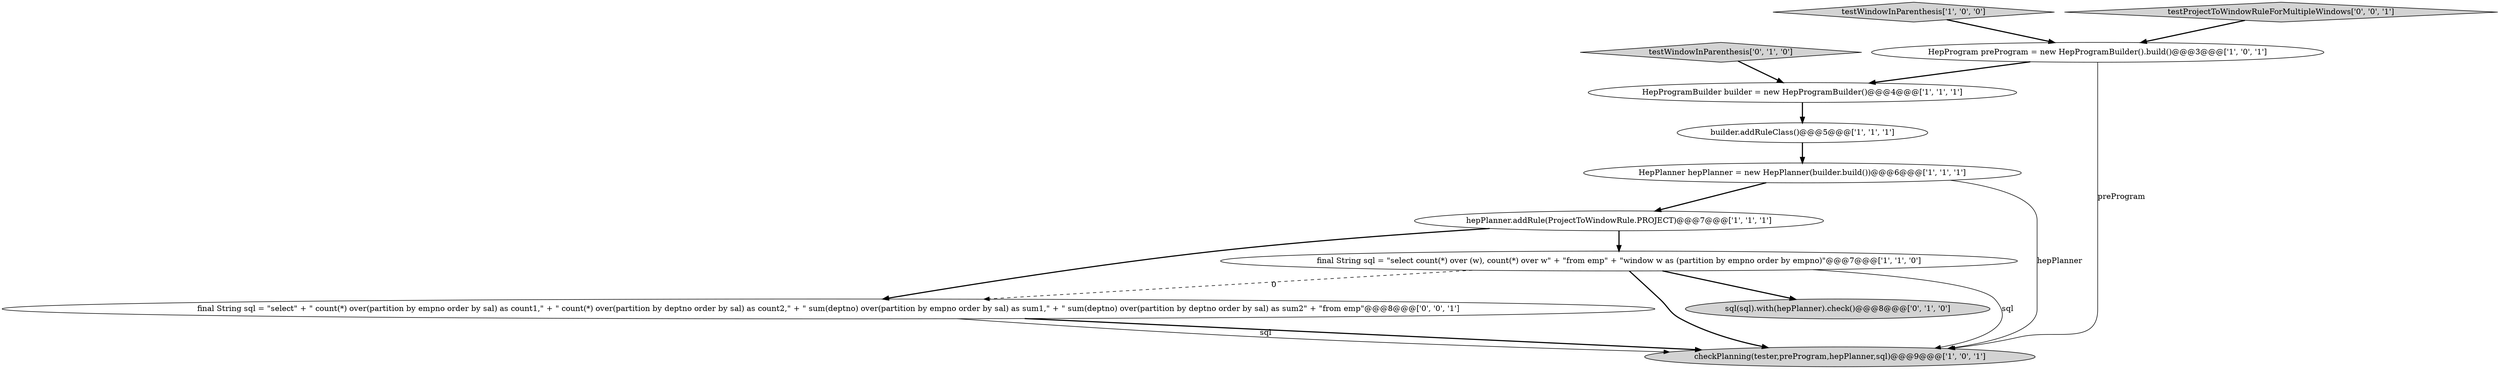 digraph {
3 [style = filled, label = "builder.addRuleClass()@@@5@@@['1', '1', '1']", fillcolor = white, shape = ellipse image = "AAA0AAABBB1BBB"];
0 [style = filled, label = "HepProgramBuilder builder = new HepProgramBuilder()@@@4@@@['1', '1', '1']", fillcolor = white, shape = ellipse image = "AAA0AAABBB1BBB"];
5 [style = filled, label = "testWindowInParenthesis['1', '0', '0']", fillcolor = lightgray, shape = diamond image = "AAA0AAABBB1BBB"];
4 [style = filled, label = "HepPlanner hepPlanner = new HepPlanner(builder.build())@@@6@@@['1', '1', '1']", fillcolor = white, shape = ellipse image = "AAA0AAABBB1BBB"];
7 [style = filled, label = "final String sql = \"select count(*) over (w), count(*) over w\" + \"from emp\" + \"window w as (partition by empno order by empno)\"@@@7@@@['1', '1', '0']", fillcolor = white, shape = ellipse image = "AAA0AAABBB1BBB"];
10 [style = filled, label = "testProjectToWindowRuleForMultipleWindows['0', '0', '1']", fillcolor = lightgray, shape = diamond image = "AAA0AAABBB3BBB"];
6 [style = filled, label = "hepPlanner.addRule(ProjectToWindowRule.PROJECT)@@@7@@@['1', '1', '1']", fillcolor = white, shape = ellipse image = "AAA0AAABBB1BBB"];
11 [style = filled, label = "final String sql = \"select\" + \" count(*) over(partition by empno order by sal) as count1,\" + \" count(*) over(partition by deptno order by sal) as count2,\" + \" sum(deptno) over(partition by empno order by sal) as sum1,\" + \" sum(deptno) over(partition by deptno order by sal) as sum2\" + \"from emp\"@@@8@@@['0', '0', '1']", fillcolor = white, shape = ellipse image = "AAA0AAABBB3BBB"];
9 [style = filled, label = "sql(sql).with(hepPlanner).check()@@@8@@@['0', '1', '0']", fillcolor = lightgray, shape = ellipse image = "AAA0AAABBB2BBB"];
8 [style = filled, label = "testWindowInParenthesis['0', '1', '0']", fillcolor = lightgray, shape = diamond image = "AAA0AAABBB2BBB"];
2 [style = filled, label = "HepProgram preProgram = new HepProgramBuilder().build()@@@3@@@['1', '0', '1']", fillcolor = white, shape = ellipse image = "AAA0AAABBB1BBB"];
1 [style = filled, label = "checkPlanning(tester,preProgram,hepPlanner,sql)@@@9@@@['1', '0', '1']", fillcolor = lightgray, shape = ellipse image = "AAA0AAABBB1BBB"];
5->2 [style = bold, label=""];
6->11 [style = bold, label=""];
4->6 [style = bold, label=""];
2->0 [style = bold, label=""];
7->1 [style = bold, label=""];
2->1 [style = solid, label="preProgram"];
7->11 [style = dashed, label="0"];
6->7 [style = bold, label=""];
11->1 [style = bold, label=""];
0->3 [style = bold, label=""];
10->2 [style = bold, label=""];
4->1 [style = solid, label="hepPlanner"];
3->4 [style = bold, label=""];
8->0 [style = bold, label=""];
11->1 [style = solid, label="sql"];
7->9 [style = bold, label=""];
7->1 [style = solid, label="sql"];
}
